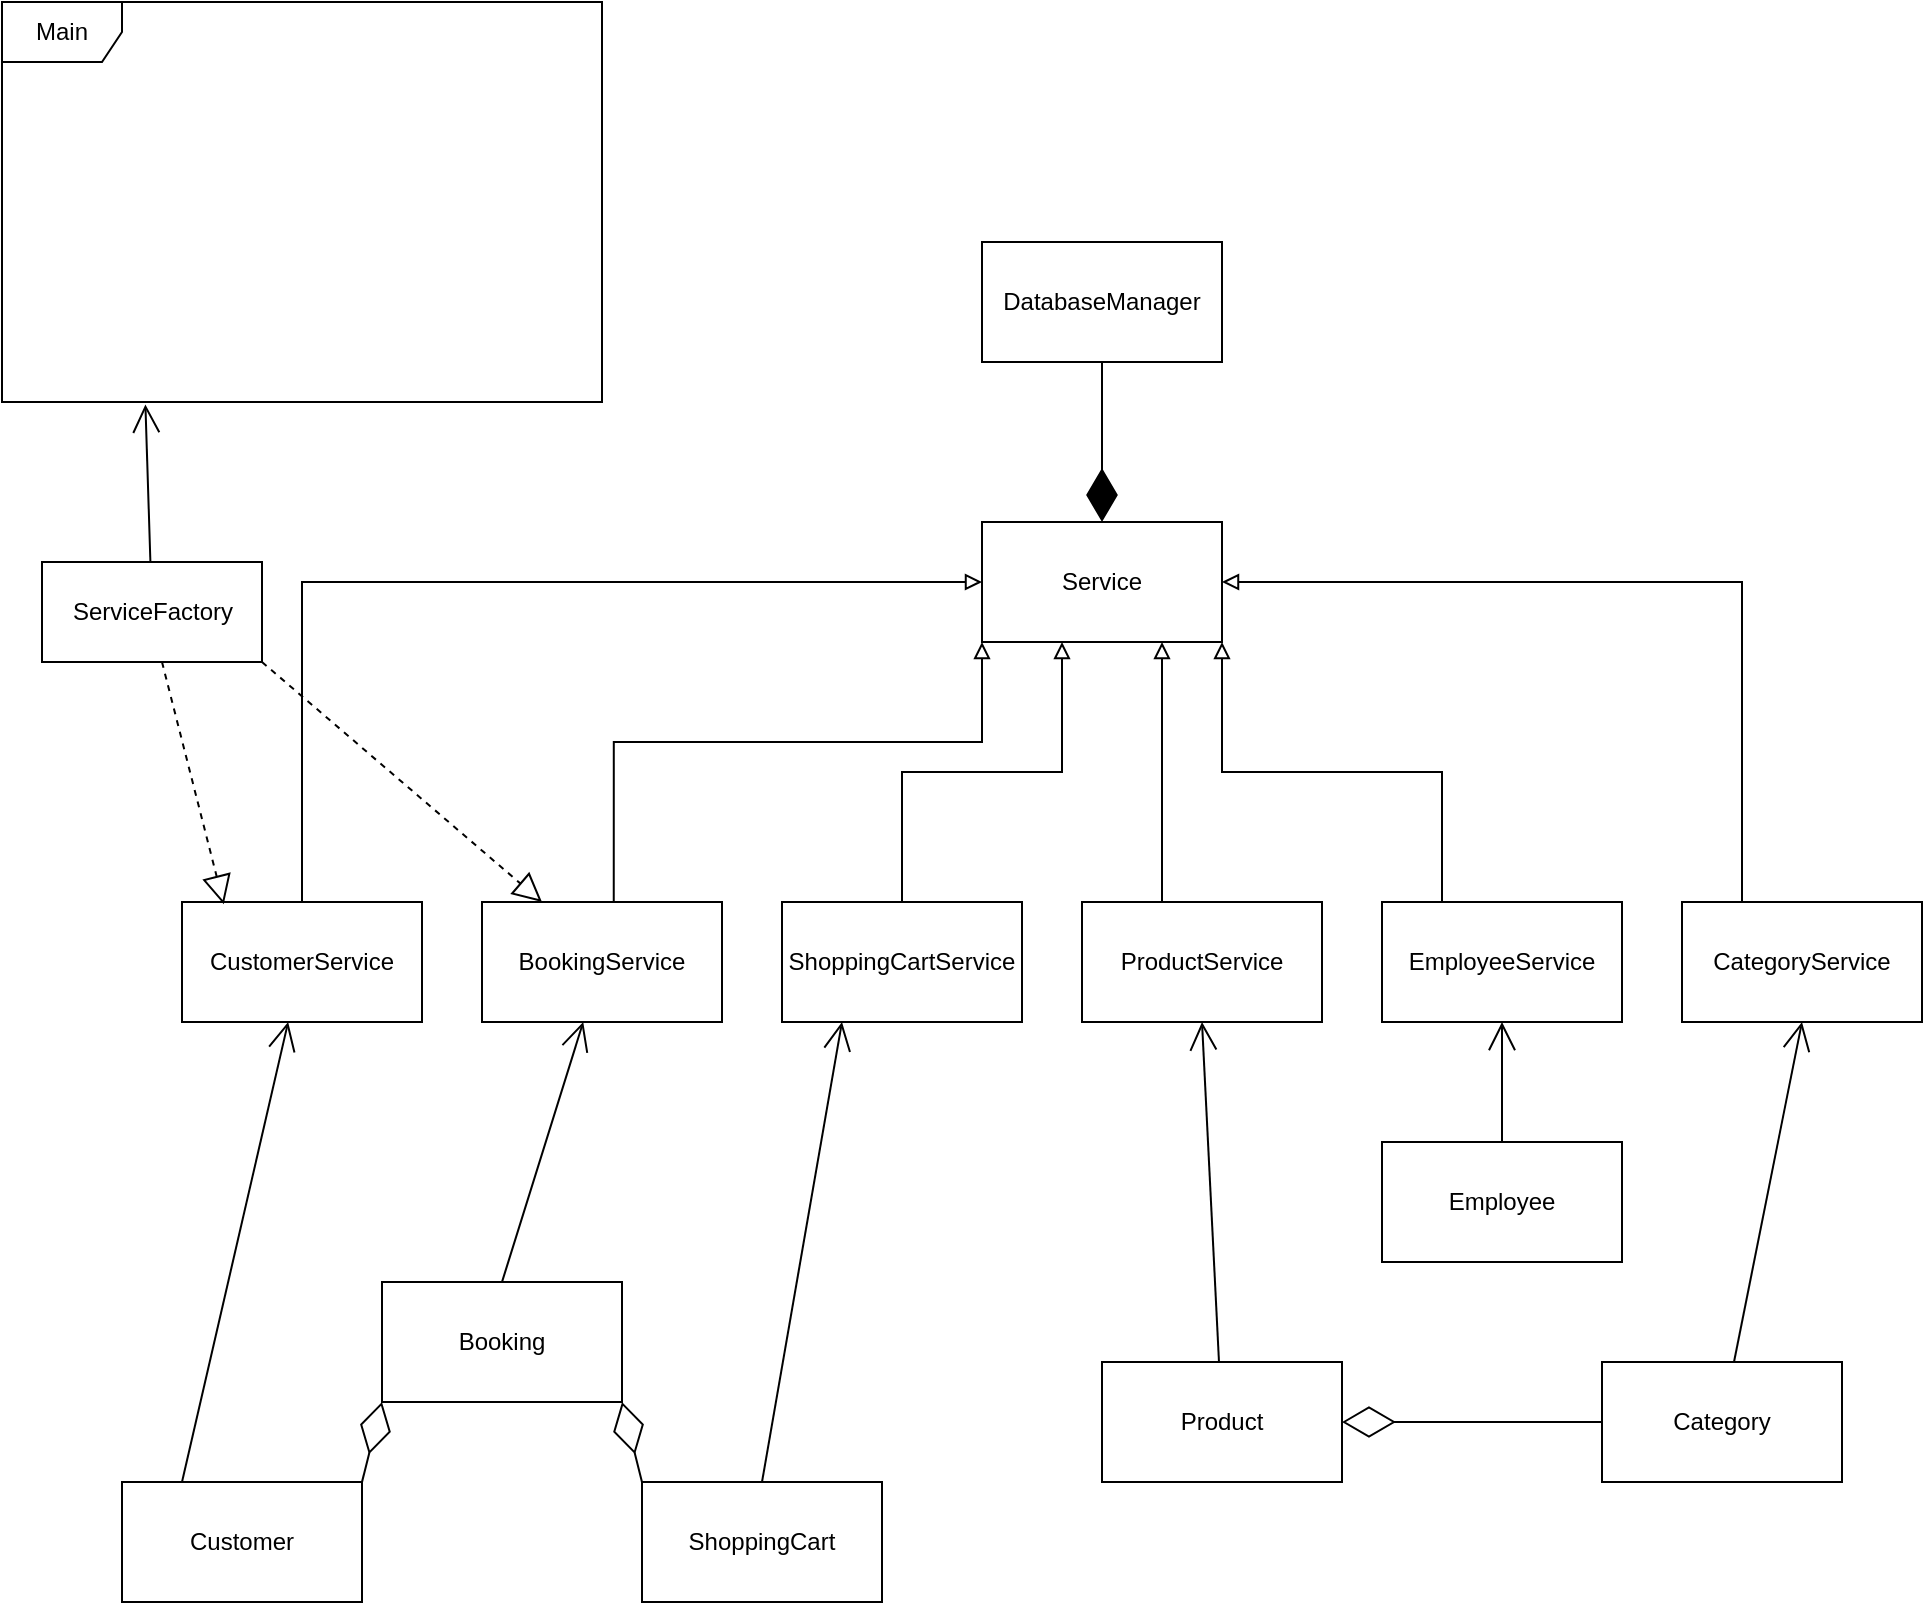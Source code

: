 <mxfile version="13.6.2" type="device"><diagram id="kH9X65igdG3qMR31WH9B" name="Page-1"><mxGraphModel dx="1185" dy="678" grid="1" gridSize="10" guides="1" tooltips="1" connect="1" arrows="1" fold="1" page="1" pageScale="1" pageWidth="1200" pageHeight="1920" math="0" shadow="0"><root><mxCell id="0"/><mxCell id="1" parent="0"/><mxCell id="3bloLaLw7HcTSR64EAS_-1" value="Booking" style="rounded=0;whiteSpace=wrap;html=1;" vertex="1" parent="1"><mxGeometry x="240" y="670" width="120" height="60" as="geometry"/></mxCell><mxCell id="3bloLaLw7HcTSR64EAS_-2" value="Customer" style="rounded=0;whiteSpace=wrap;html=1;" vertex="1" parent="1"><mxGeometry x="110" y="770" width="120" height="60" as="geometry"/></mxCell><mxCell id="3bloLaLw7HcTSR64EAS_-3" value="Employee" style="rounded=0;whiteSpace=wrap;html=1;" vertex="1" parent="1"><mxGeometry x="740" y="600" width="120" height="60" as="geometry"/></mxCell><mxCell id="3bloLaLw7HcTSR64EAS_-4" value="Product" style="rounded=0;whiteSpace=wrap;html=1;" vertex="1" parent="1"><mxGeometry x="600" y="710" width="120" height="60" as="geometry"/></mxCell><mxCell id="3bloLaLw7HcTSR64EAS_-5" value="ShoppingCart" style="rounded=0;whiteSpace=wrap;html=1;" vertex="1" parent="1"><mxGeometry x="370" y="770" width="120" height="60" as="geometry"/></mxCell><mxCell id="3bloLaLw7HcTSR64EAS_-6" value="Category" style="rounded=0;whiteSpace=wrap;html=1;" vertex="1" parent="1"><mxGeometry x="850" y="710" width="120" height="60" as="geometry"/></mxCell><mxCell id="3bloLaLw7HcTSR64EAS_-7" value="CustomerService" style="rounded=0;whiteSpace=wrap;html=1;" vertex="1" parent="1"><mxGeometry x="140" y="480" width="120" height="60" as="geometry"/></mxCell><mxCell id="3bloLaLw7HcTSR64EAS_-8" value="BookingService" style="rounded=0;whiteSpace=wrap;html=1;" vertex="1" parent="1"><mxGeometry x="290" y="480" width="120" height="60" as="geometry"/></mxCell><mxCell id="3bloLaLw7HcTSR64EAS_-15" style="edgeStyle=orthogonalEdgeStyle;rounded=0;orthogonalLoop=1;jettySize=auto;html=1;endArrow=block;endFill=0;" edge="1" parent="1" source="3bloLaLw7HcTSR64EAS_-9" target="3bloLaLw7HcTSR64EAS_-13"><mxGeometry relative="1" as="geometry"><Array as="points"><mxPoint x="500" y="415"/><mxPoint x="580" y="415"/></Array></mxGeometry></mxCell><mxCell id="3bloLaLw7HcTSR64EAS_-9" value="ShoppingCartService" style="rounded=0;whiteSpace=wrap;html=1;" vertex="1" parent="1"><mxGeometry x="440" y="480" width="120" height="60" as="geometry"/></mxCell><mxCell id="3bloLaLw7HcTSR64EAS_-10" value="ProductService" style="rounded=0;whiteSpace=wrap;html=1;" vertex="1" parent="1"><mxGeometry x="590" y="480" width="120" height="60" as="geometry"/></mxCell><mxCell id="3bloLaLw7HcTSR64EAS_-11" value="EmployeeService" style="rounded=0;whiteSpace=wrap;html=1;" vertex="1" parent="1"><mxGeometry x="740" y="480" width="120" height="60" as="geometry"/></mxCell><mxCell id="3bloLaLw7HcTSR64EAS_-12" value="CategoryService" style="rounded=0;whiteSpace=wrap;html=1;" vertex="1" parent="1"><mxGeometry x="890" y="480" width="120" height="60" as="geometry"/></mxCell><mxCell id="3bloLaLw7HcTSR64EAS_-13" value="Service" style="rounded=0;whiteSpace=wrap;html=1;" vertex="1" parent="1"><mxGeometry x="540" y="290" width="120" height="60" as="geometry"/></mxCell><mxCell id="3bloLaLw7HcTSR64EAS_-16" style="edgeStyle=orthogonalEdgeStyle;rounded=0;orthogonalLoop=1;jettySize=auto;html=1;endArrow=block;endFill=0;entryX=0.75;entryY=1;entryDx=0;entryDy=0;" edge="1" parent="1" target="3bloLaLw7HcTSR64EAS_-13"><mxGeometry relative="1" as="geometry"><mxPoint x="630" y="480" as="sourcePoint"/><mxPoint x="610" y="360" as="targetPoint"/><Array as="points"><mxPoint x="630" y="480"/></Array></mxGeometry></mxCell><mxCell id="3bloLaLw7HcTSR64EAS_-17" style="edgeStyle=orthogonalEdgeStyle;rounded=0;orthogonalLoop=1;jettySize=auto;html=1;entryX=1;entryY=1;entryDx=0;entryDy=0;endArrow=block;endFill=0;exitX=0.25;exitY=0;exitDx=0;exitDy=0;" edge="1" parent="1" source="3bloLaLw7HcTSR64EAS_-11" target="3bloLaLw7HcTSR64EAS_-13"><mxGeometry relative="1" as="geometry"><mxPoint x="520" y="500" as="sourcePoint"/><mxPoint x="620" y="370" as="targetPoint"/></mxGeometry></mxCell><mxCell id="3bloLaLw7HcTSR64EAS_-18" style="edgeStyle=orthogonalEdgeStyle;rounded=0;orthogonalLoop=1;jettySize=auto;html=1;entryX=1;entryY=0.5;entryDx=0;entryDy=0;endArrow=block;endFill=0;exitX=0.25;exitY=0;exitDx=0;exitDy=0;" edge="1" parent="1" source="3bloLaLw7HcTSR64EAS_-12" target="3bloLaLw7HcTSR64EAS_-13"><mxGeometry relative="1" as="geometry"><mxPoint x="780" y="490" as="sourcePoint"/><mxPoint x="670" y="360" as="targetPoint"/></mxGeometry></mxCell><mxCell id="3bloLaLw7HcTSR64EAS_-19" style="edgeStyle=orthogonalEdgeStyle;rounded=0;orthogonalLoop=1;jettySize=auto;html=1;endArrow=block;endFill=0;exitX=0.549;exitY=0.006;exitDx=0;exitDy=0;exitPerimeter=0;entryX=0;entryY=1;entryDx=0;entryDy=0;" edge="1" parent="1" source="3bloLaLw7HcTSR64EAS_-8" target="3bloLaLw7HcTSR64EAS_-13"><mxGeometry relative="1" as="geometry"><mxPoint x="790" y="500" as="sourcePoint"/><mxPoint x="570" y="350" as="targetPoint"/><Array as="points"><mxPoint x="356" y="400"/><mxPoint x="540" y="400"/></Array></mxGeometry></mxCell><mxCell id="3bloLaLw7HcTSR64EAS_-20" style="edgeStyle=orthogonalEdgeStyle;rounded=0;orthogonalLoop=1;jettySize=auto;html=1;entryX=0;entryY=0.5;entryDx=0;entryDy=0;endArrow=block;endFill=0;exitX=0.5;exitY=0;exitDx=0;exitDy=0;" edge="1" parent="1" source="3bloLaLw7HcTSR64EAS_-7" target="3bloLaLw7HcTSR64EAS_-13"><mxGeometry relative="1" as="geometry"><mxPoint x="800" y="510" as="sourcePoint"/><mxPoint x="690" y="380" as="targetPoint"/></mxGeometry></mxCell><mxCell id="3bloLaLw7HcTSR64EAS_-21" value="" style="endArrow=diamondThin;endFill=0;endSize=24;html=1;entryX=0;entryY=1;entryDx=0;entryDy=0;exitX=1;exitY=0;exitDx=0;exitDy=0;" edge="1" parent="1" source="3bloLaLw7HcTSR64EAS_-2" target="3bloLaLw7HcTSR64EAS_-1"><mxGeometry width="160" relative="1" as="geometry"><mxPoint x="180" y="720" as="sourcePoint"/><mxPoint x="540" y="630" as="targetPoint"/></mxGeometry></mxCell><mxCell id="3bloLaLw7HcTSR64EAS_-22" value="" style="endArrow=diamondThin;endFill=0;endSize=24;html=1;entryX=1;entryY=1;entryDx=0;entryDy=0;exitX=0;exitY=0;exitDx=0;exitDy=0;" edge="1" parent="1" source="3bloLaLw7HcTSR64EAS_-5" target="3bloLaLw7HcTSR64EAS_-1"><mxGeometry width="160" relative="1" as="geometry"><mxPoint x="320" y="770" as="sourcePoint"/><mxPoint x="230" y="780" as="targetPoint"/></mxGeometry></mxCell><mxCell id="3bloLaLw7HcTSR64EAS_-23" value="" style="endArrow=diamondThin;endFill=0;endSize=24;html=1;entryX=1;entryY=0.5;entryDx=0;entryDy=0;exitX=0;exitY=0.5;exitDx=0;exitDy=0;" edge="1" parent="1" source="3bloLaLw7HcTSR64EAS_-6" target="3bloLaLw7HcTSR64EAS_-4"><mxGeometry width="160" relative="1" as="geometry"><mxPoint x="480" y="630" as="sourcePoint"/><mxPoint x="640" y="630" as="targetPoint"/></mxGeometry></mxCell><mxCell id="3bloLaLw7HcTSR64EAS_-24" value="" style="endArrow=open;endFill=1;endSize=12;html=1;exitX=0.5;exitY=0;exitDx=0;exitDy=0;" edge="1" parent="1" source="3bloLaLw7HcTSR64EAS_-1" target="3bloLaLw7HcTSR64EAS_-8"><mxGeometry width="160" relative="1" as="geometry"><mxPoint x="480" y="630" as="sourcePoint"/><mxPoint x="640" y="630" as="targetPoint"/></mxGeometry></mxCell><mxCell id="3bloLaLw7HcTSR64EAS_-25" value="" style="endArrow=open;endFill=1;endSize=12;html=1;exitX=0.25;exitY=0;exitDx=0;exitDy=0;" edge="1" parent="1" source="3bloLaLw7HcTSR64EAS_-2" target="3bloLaLw7HcTSR64EAS_-7"><mxGeometry width="160" relative="1" as="geometry"><mxPoint x="480" y="630" as="sourcePoint"/><mxPoint x="640" y="630" as="targetPoint"/></mxGeometry></mxCell><mxCell id="3bloLaLw7HcTSR64EAS_-26" value="" style="endArrow=open;endFill=1;endSize=12;html=1;exitX=0.5;exitY=0;exitDx=0;exitDy=0;entryX=0.25;entryY=1;entryDx=0;entryDy=0;" edge="1" parent="1" source="3bloLaLw7HcTSR64EAS_-5" target="3bloLaLw7HcTSR64EAS_-9"><mxGeometry width="160" relative="1" as="geometry"><mxPoint x="150" y="780" as="sourcePoint"/><mxPoint x="330" y="550" as="targetPoint"/></mxGeometry></mxCell><mxCell id="3bloLaLw7HcTSR64EAS_-27" value="" style="endArrow=open;endFill=1;endSize=12;html=1;exitX=0.5;exitY=0;exitDx=0;exitDy=0;" edge="1" parent="1" source="3bloLaLw7HcTSR64EAS_-3"><mxGeometry width="160" relative="1" as="geometry"><mxPoint x="780" y="630" as="sourcePoint"/><mxPoint x="800" y="540" as="targetPoint"/></mxGeometry></mxCell><mxCell id="3bloLaLw7HcTSR64EAS_-28" value="" style="endArrow=open;endFill=1;endSize=12;html=1;entryX=0.5;entryY=1;entryDx=0;entryDy=0;" edge="1" parent="1" source="3bloLaLw7HcTSR64EAS_-4" target="3bloLaLw7HcTSR64EAS_-10"><mxGeometry width="160" relative="1" as="geometry"><mxPoint x="480" y="630" as="sourcePoint"/><mxPoint x="640" y="630" as="targetPoint"/></mxGeometry></mxCell><mxCell id="3bloLaLw7HcTSR64EAS_-29" value="" style="endArrow=open;endFill=1;endSize=12;html=1;entryX=0.5;entryY=1;entryDx=0;entryDy=0;" edge="1" parent="1" source="3bloLaLw7HcTSR64EAS_-6" target="3bloLaLw7HcTSR64EAS_-12"><mxGeometry width="160" relative="1" as="geometry"><mxPoint x="480" y="630" as="sourcePoint"/><mxPoint x="640" y="630" as="targetPoint"/></mxGeometry></mxCell><mxCell id="3bloLaLw7HcTSR64EAS_-30" value="DatabaseManager" style="rounded=0;whiteSpace=wrap;html=1;" vertex="1" parent="1"><mxGeometry x="540" y="150" width="120" height="60" as="geometry"/></mxCell><mxCell id="3bloLaLw7HcTSR64EAS_-31" value="" style="endArrow=diamondThin;endFill=1;endSize=24;html=1;exitX=0.5;exitY=1;exitDx=0;exitDy=0;entryX=0.5;entryY=0;entryDx=0;entryDy=0;" edge="1" parent="1" source="3bloLaLw7HcTSR64EAS_-30" target="3bloLaLw7HcTSR64EAS_-13"><mxGeometry width="160" relative="1" as="geometry"><mxPoint x="480" y="380" as="sourcePoint"/><mxPoint x="570" y="260" as="targetPoint"/></mxGeometry></mxCell><mxCell id="3bloLaLw7HcTSR64EAS_-32" value="Main" style="shape=umlFrame;whiteSpace=wrap;html=1;" vertex="1" parent="1"><mxGeometry x="50" y="30" width="300" height="200" as="geometry"/></mxCell><mxCell id="3bloLaLw7HcTSR64EAS_-33" value="" style="endArrow=block;dashed=1;endFill=0;endSize=12;html=1;entryX=0.174;entryY=0.019;entryDx=0;entryDy=0;entryPerimeter=0;" edge="1" parent="1" target="3bloLaLw7HcTSR64EAS_-7"><mxGeometry width="160" relative="1" as="geometry"><mxPoint x="130" y="360" as="sourcePoint"/><mxPoint x="140" y="360" as="targetPoint"/></mxGeometry></mxCell><mxCell id="3bloLaLw7HcTSR64EAS_-34" value="ServiceFactory" style="html=1;" vertex="1" parent="1"><mxGeometry x="70" y="310" width="110" height="50" as="geometry"/></mxCell><mxCell id="3bloLaLw7HcTSR64EAS_-35" value="" style="endArrow=open;endFill=1;endSize=12;html=1;entryX=0.239;entryY=1.006;entryDx=0;entryDy=0;entryPerimeter=0;" edge="1" parent="1" source="3bloLaLw7HcTSR64EAS_-34" target="3bloLaLw7HcTSR64EAS_-32"><mxGeometry width="160" relative="1" as="geometry"><mxPoint x="90" y="280" as="sourcePoint"/><mxPoint x="250" y="280" as="targetPoint"/></mxGeometry></mxCell><mxCell id="3bloLaLw7HcTSR64EAS_-36" value="" style="endArrow=block;dashed=1;endFill=0;endSize=12;html=1;entryX=0.25;entryY=0;entryDx=0;entryDy=0;exitX=1;exitY=1;exitDx=0;exitDy=0;" edge="1" parent="1" source="3bloLaLw7HcTSR64EAS_-34" target="3bloLaLw7HcTSR64EAS_-8"><mxGeometry width="160" relative="1" as="geometry"><mxPoint x="140" y="370" as="sourcePoint"/><mxPoint x="170.88" y="491.14" as="targetPoint"/></mxGeometry></mxCell></root></mxGraphModel></diagram></mxfile>